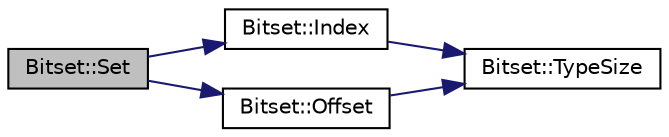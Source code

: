 digraph "Bitset::Set"
{
 // LATEX_PDF_SIZE
  edge [fontname="Helvetica",fontsize="10",labelfontname="Helvetica",labelfontsize="10"];
  node [fontname="Helvetica",fontsize="10",shape=record];
  rankdir="LR";
  Node1 [label="Bitset::Set",height=0.2,width=0.4,color="black", fillcolor="grey75", style="filled", fontcolor="black",tooltip=" "];
  Node1 -> Node2 [color="midnightblue",fontsize="10",style="solid",fontname="Helvetica"];
  Node2 [label="Bitset::Index",height=0.2,width=0.4,color="black", fillcolor="white", style="filled",URL="$d6/d09/class_bitset.html#a60d018e6ded385ab8faf0592065c6550",tooltip=" "];
  Node2 -> Node3 [color="midnightblue",fontsize="10",style="solid",fontname="Helvetica"];
  Node3 [label="Bitset::TypeSize",height=0.2,width=0.4,color="black", fillcolor="white", style="filled",URL="$d6/d09/class_bitset.html#aa882bdd0b6527349626863d4c93b6ed3",tooltip=" "];
  Node1 -> Node4 [color="midnightblue",fontsize="10",style="solid",fontname="Helvetica"];
  Node4 [label="Bitset::Offset",height=0.2,width=0.4,color="black", fillcolor="white", style="filled",URL="$d6/d09/class_bitset.html#a6bc7c74b2174dad5665fc63d13c937f2",tooltip=" "];
  Node4 -> Node3 [color="midnightblue",fontsize="10",style="solid",fontname="Helvetica"];
}
